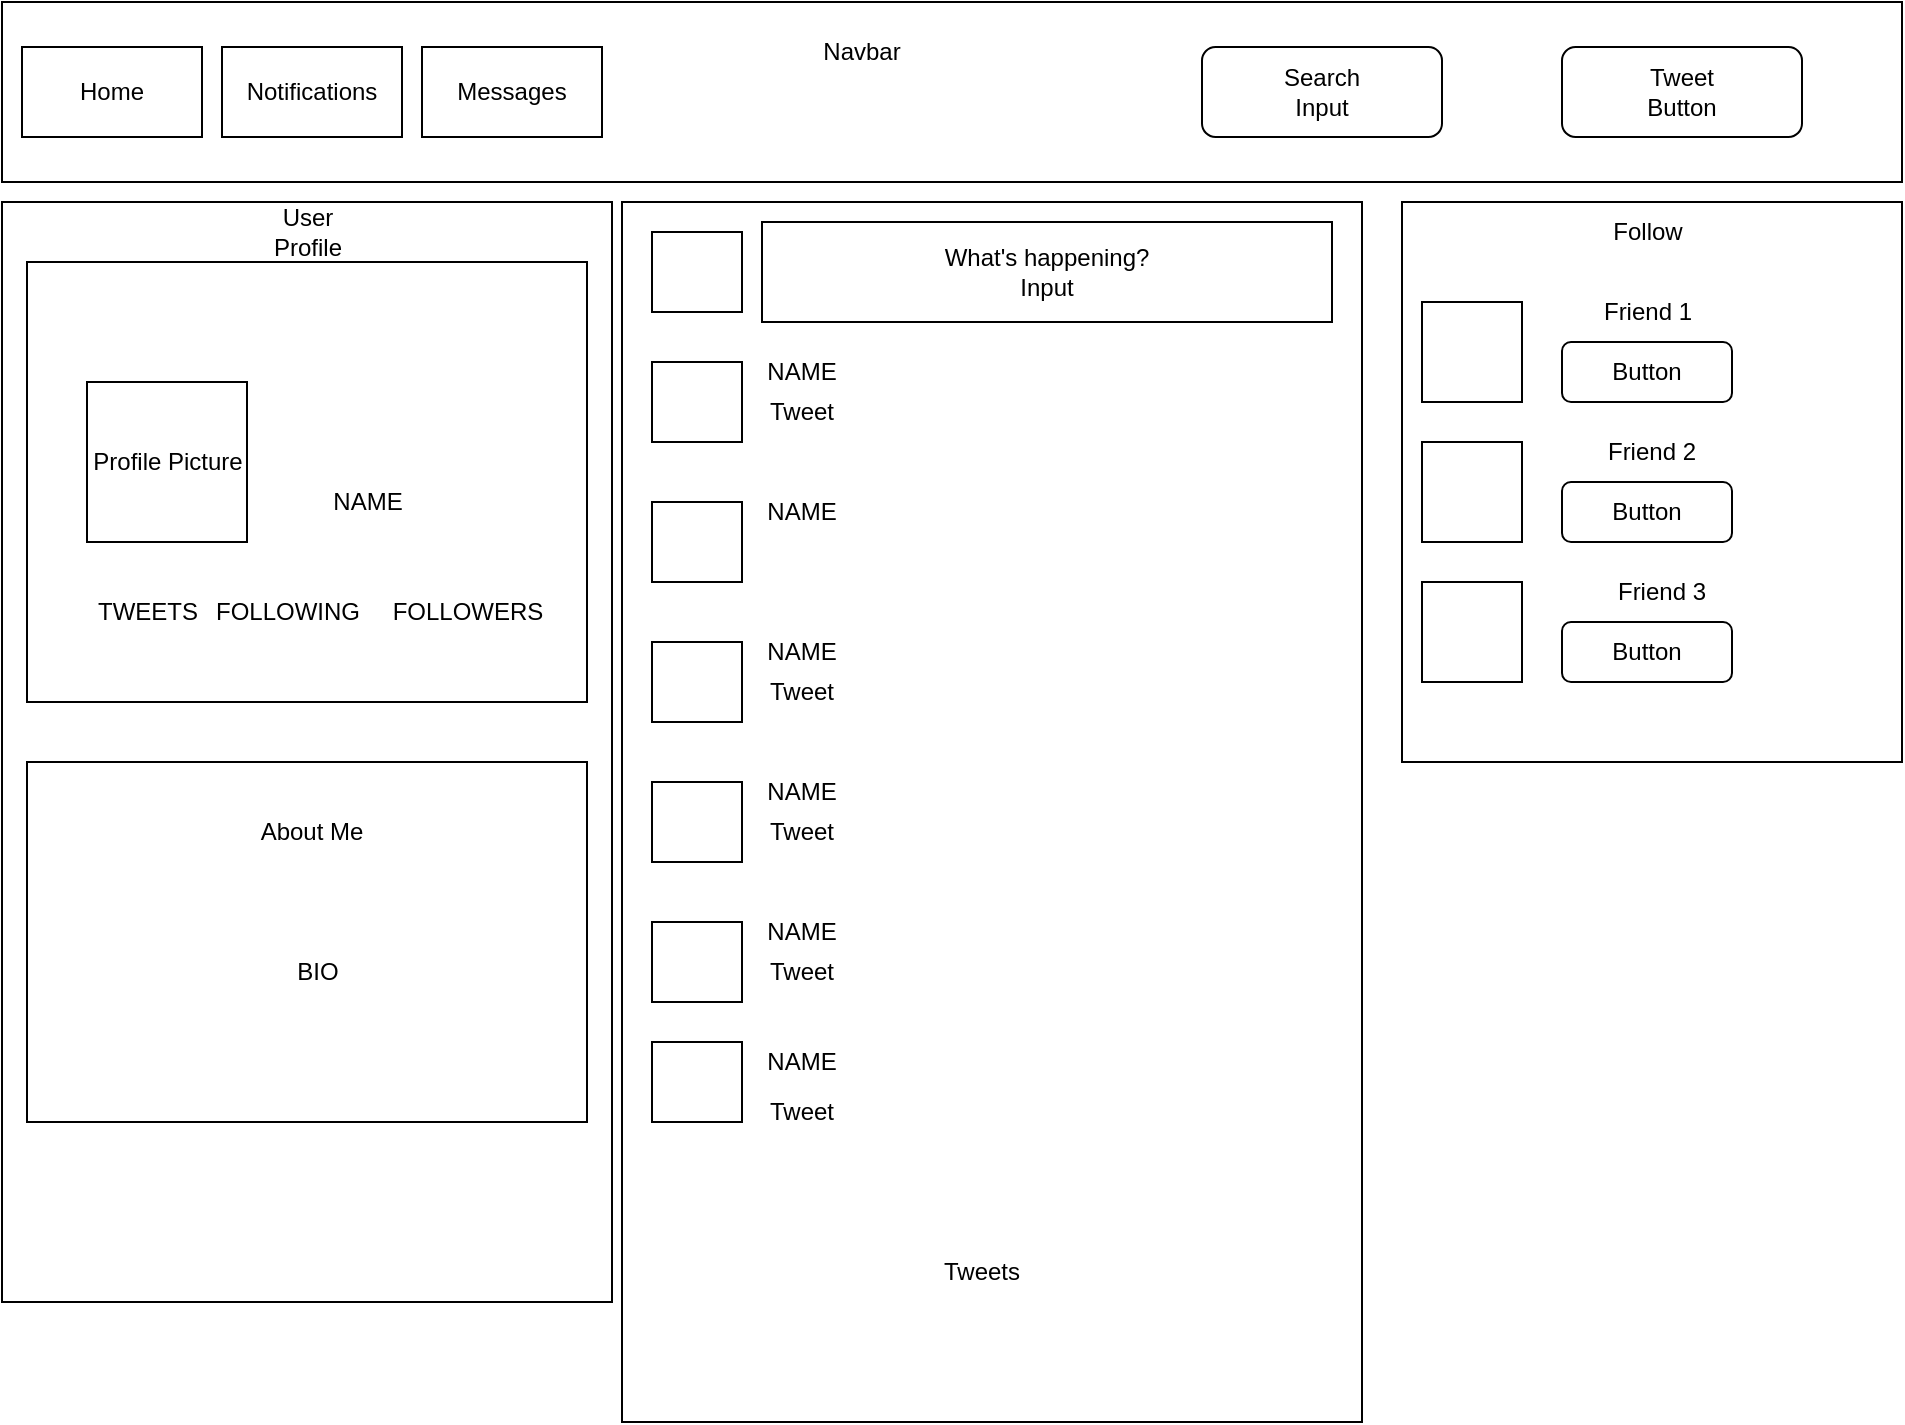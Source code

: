 <mxfile>
    <diagram id="pcY6LIEq_Bat3swL9qSN" name="Page-1">
        <mxGraphModel dx="1402" dy="599" grid="1" gridSize="10" guides="1" tooltips="1" connect="1" arrows="1" fold="1" page="1" pageScale="1" pageWidth="850" pageHeight="1100" math="0" shadow="0">
            <root>
                <mxCell id="0"/>
                <mxCell id="1" parent="0"/>
                <mxCell id="2" value="" style="rounded=0;whiteSpace=wrap;html=1;" parent="1" vertex="1">
                    <mxGeometry x="60" y="20" width="950" height="90" as="geometry"/>
                </mxCell>
                <mxCell id="3" value="Navbar" style="text;html=1;strokeColor=none;fillColor=none;align=center;verticalAlign=middle;whiteSpace=wrap;rounded=0;" parent="1" vertex="1">
                    <mxGeometry x="460" y="30" width="60" height="30" as="geometry"/>
                </mxCell>
                <mxCell id="4" value="Home" style="rounded=0;whiteSpace=wrap;html=1;" parent="1" vertex="1">
                    <mxGeometry x="70" y="42.5" width="90" height="45" as="geometry"/>
                </mxCell>
                <mxCell id="5" value="Notifications" style="rounded=0;whiteSpace=wrap;html=1;" parent="1" vertex="1">
                    <mxGeometry x="170" y="42.5" width="90" height="45" as="geometry"/>
                </mxCell>
                <mxCell id="6" value="Messages" style="rounded=0;whiteSpace=wrap;html=1;" parent="1" vertex="1">
                    <mxGeometry x="270" y="42.5" width="90" height="45" as="geometry"/>
                </mxCell>
                <mxCell id="7" value="Search&lt;br&gt;Input" style="rounded=1;whiteSpace=wrap;html=1;" parent="1" vertex="1">
                    <mxGeometry x="660" y="42.5" width="120" height="45" as="geometry"/>
                </mxCell>
                <mxCell id="8" value="Tweet&lt;br&gt;Button" style="rounded=1;whiteSpace=wrap;html=1;" parent="1" vertex="1">
                    <mxGeometry x="840" y="42.5" width="120" height="45" as="geometry"/>
                </mxCell>
                <mxCell id="22" value="" style="rounded=0;whiteSpace=wrap;html=1;" vertex="1" parent="1">
                    <mxGeometry x="60" y="120" width="305" height="550" as="geometry"/>
                </mxCell>
                <mxCell id="9" value="" style="rounded=0;whiteSpace=wrap;html=1;" parent="1" vertex="1">
                    <mxGeometry x="72.5" y="150" width="280" height="220" as="geometry"/>
                </mxCell>
                <mxCell id="10" value="Profile Picture" style="whiteSpace=wrap;html=1;aspect=fixed;" vertex="1" parent="1">
                    <mxGeometry x="102.5" y="210" width="80" height="80" as="geometry"/>
                </mxCell>
                <mxCell id="12" value="TWEETS" style="text;html=1;strokeColor=none;fillColor=none;align=center;verticalAlign=middle;whiteSpace=wrap;rounded=0;" vertex="1" parent="1">
                    <mxGeometry x="102.5" y="310" width="60" height="30" as="geometry"/>
                </mxCell>
                <mxCell id="14" value="FOLLOWERS" style="text;html=1;strokeColor=none;fillColor=none;align=center;verticalAlign=middle;whiteSpace=wrap;rounded=0;" vertex="1" parent="1">
                    <mxGeometry x="262.5" y="310" width="60" height="30" as="geometry"/>
                </mxCell>
                <mxCell id="16" value="NAME" style="text;html=1;strokeColor=none;fillColor=none;align=center;verticalAlign=middle;whiteSpace=wrap;rounded=0;" vertex="1" parent="1">
                    <mxGeometry x="202.5" y="250" width="80" height="40" as="geometry"/>
                </mxCell>
                <mxCell id="19" value="FOLLOWING" style="text;html=1;strokeColor=none;fillColor=none;align=center;verticalAlign=middle;whiteSpace=wrap;rounded=0;" vertex="1" parent="1">
                    <mxGeometry x="172.5" y="310" width="60" height="30" as="geometry"/>
                </mxCell>
                <mxCell id="20" value="" style="rounded=0;whiteSpace=wrap;html=1;" vertex="1" parent="1">
                    <mxGeometry x="72.5" y="400" width="280" height="180" as="geometry"/>
                </mxCell>
                <mxCell id="21" value="BIO" style="text;html=1;strokeColor=none;fillColor=none;align=center;verticalAlign=middle;whiteSpace=wrap;rounded=0;" vertex="1" parent="1">
                    <mxGeometry x="152.5" y="460" width="130" height="90" as="geometry"/>
                </mxCell>
                <mxCell id="23" value="About Me" style="text;html=1;strokeColor=none;fillColor=none;align=center;verticalAlign=middle;whiteSpace=wrap;rounded=0;" vertex="1" parent="1">
                    <mxGeometry x="185" y="420" width="60" height="30" as="geometry"/>
                </mxCell>
                <mxCell id="24" value="" style="rounded=0;whiteSpace=wrap;html=1;" vertex="1" parent="1">
                    <mxGeometry x="370" y="120" width="370" height="610" as="geometry"/>
                </mxCell>
                <mxCell id="25" value="What's happening?&lt;br&gt;Input" style="rounded=0;whiteSpace=wrap;html=1;" vertex="1" parent="1">
                    <mxGeometry x="440" y="130" width="285" height="50" as="geometry"/>
                </mxCell>
                <mxCell id="26" value="" style="rounded=0;whiteSpace=wrap;html=1;" vertex="1" parent="1">
                    <mxGeometry x="385" y="200" width="45" height="40" as="geometry"/>
                </mxCell>
                <mxCell id="28" value="NAME" style="text;html=1;strokeColor=none;fillColor=none;align=center;verticalAlign=middle;whiteSpace=wrap;rounded=0;" vertex="1" parent="1">
                    <mxGeometry x="430" y="190" width="60" height="30" as="geometry"/>
                </mxCell>
                <mxCell id="29" value="Tweet" style="text;html=1;strokeColor=none;fillColor=none;align=center;verticalAlign=middle;whiteSpace=wrap;rounded=0;" vertex="1" parent="1">
                    <mxGeometry x="430" y="210" width="60" height="30" as="geometry"/>
                </mxCell>
                <mxCell id="31" value="" style="rounded=0;whiteSpace=wrap;html=1;" vertex="1" parent="1">
                    <mxGeometry x="385" y="270" width="45" height="40" as="geometry"/>
                </mxCell>
                <mxCell id="32" value="" style="rounded=0;whiteSpace=wrap;html=1;" vertex="1" parent="1">
                    <mxGeometry x="385" y="340" width="45" height="40" as="geometry"/>
                </mxCell>
                <mxCell id="33" value="" style="rounded=0;whiteSpace=wrap;html=1;" vertex="1" parent="1">
                    <mxGeometry x="385" y="410" width="45" height="40" as="geometry"/>
                </mxCell>
                <mxCell id="34" value="" style="rounded=0;whiteSpace=wrap;html=1;" vertex="1" parent="1">
                    <mxGeometry x="385" y="480" width="45" height="40" as="geometry"/>
                </mxCell>
                <mxCell id="36" value="NAME" style="text;html=1;strokeColor=none;fillColor=none;align=center;verticalAlign=middle;whiteSpace=wrap;rounded=0;" vertex="1" parent="1">
                    <mxGeometry x="430" y="260" width="60" height="30" as="geometry"/>
                </mxCell>
                <mxCell id="38" value="NAME" style="text;html=1;strokeColor=none;fillColor=none;align=center;verticalAlign=middle;whiteSpace=wrap;rounded=0;" vertex="1" parent="1">
                    <mxGeometry x="430" y="330" width="60" height="30" as="geometry"/>
                </mxCell>
                <mxCell id="39" value="Tweet" style="text;html=1;strokeColor=none;fillColor=none;align=center;verticalAlign=middle;whiteSpace=wrap;rounded=0;" vertex="1" parent="1">
                    <mxGeometry x="430" y="350" width="60" height="30" as="geometry"/>
                </mxCell>
                <mxCell id="40" value="NAME" style="text;html=1;strokeColor=none;fillColor=none;align=center;verticalAlign=middle;whiteSpace=wrap;rounded=0;" vertex="1" parent="1">
                    <mxGeometry x="430" y="400" width="60" height="30" as="geometry"/>
                </mxCell>
                <mxCell id="41" value="Tweet" style="text;html=1;strokeColor=none;fillColor=none;align=center;verticalAlign=middle;whiteSpace=wrap;rounded=0;" vertex="1" parent="1">
                    <mxGeometry x="430" y="420" width="60" height="30" as="geometry"/>
                </mxCell>
                <mxCell id="42" value="NAME" style="text;html=1;strokeColor=none;fillColor=none;align=center;verticalAlign=middle;whiteSpace=wrap;rounded=0;" vertex="1" parent="1">
                    <mxGeometry x="430" y="470" width="60" height="30" as="geometry"/>
                </mxCell>
                <mxCell id="43" value="Tweet" style="text;html=1;strokeColor=none;fillColor=none;align=center;verticalAlign=middle;whiteSpace=wrap;rounded=0;" vertex="1" parent="1">
                    <mxGeometry x="430" y="490" width="60" height="30" as="geometry"/>
                </mxCell>
                <mxCell id="44" value="Tweets" style="text;html=1;strokeColor=none;fillColor=none;align=center;verticalAlign=middle;whiteSpace=wrap;rounded=0;" vertex="1" parent="1">
                    <mxGeometry x="500" y="630" width="100" height="50" as="geometry"/>
                </mxCell>
                <mxCell id="47" value="" style="rounded=0;whiteSpace=wrap;html=1;" vertex="1" parent="1">
                    <mxGeometry x="760" y="120" width="250" height="280" as="geometry"/>
                </mxCell>
                <mxCell id="48" value="" style="rounded=0;whiteSpace=wrap;html=1;" vertex="1" parent="1">
                    <mxGeometry x="770" y="170" width="50" height="50" as="geometry"/>
                </mxCell>
                <mxCell id="49" value="" style="rounded=0;whiteSpace=wrap;html=1;" vertex="1" parent="1">
                    <mxGeometry x="385" y="135" width="45" height="40" as="geometry"/>
                </mxCell>
                <mxCell id="51" value="Button" style="rounded=1;whiteSpace=wrap;html=1;" vertex="1" parent="1">
                    <mxGeometry x="840" y="190" width="85" height="30" as="geometry"/>
                </mxCell>
                <mxCell id="52" value="" style="rounded=0;whiteSpace=wrap;html=1;" vertex="1" parent="1">
                    <mxGeometry x="385" y="540" width="45" height="40" as="geometry"/>
                </mxCell>
                <mxCell id="53" value="NAME" style="text;html=1;strokeColor=none;fillColor=none;align=center;verticalAlign=middle;whiteSpace=wrap;rounded=0;" vertex="1" parent="1">
                    <mxGeometry x="430" y="535" width="60" height="30" as="geometry"/>
                </mxCell>
                <mxCell id="54" value="Tweet" style="text;html=1;strokeColor=none;fillColor=none;align=center;verticalAlign=middle;whiteSpace=wrap;rounded=0;" vertex="1" parent="1">
                    <mxGeometry x="430" y="560" width="60" height="30" as="geometry"/>
                </mxCell>
                <mxCell id="56" value="Follow" style="text;html=1;strokeColor=none;fillColor=none;align=center;verticalAlign=middle;whiteSpace=wrap;rounded=0;" vertex="1" parent="1">
                    <mxGeometry x="832.5" y="120" width="100" height="30" as="geometry"/>
                </mxCell>
                <mxCell id="57" value="Friend 1" style="text;html=1;strokeColor=none;fillColor=none;align=center;verticalAlign=middle;whiteSpace=wrap;rounded=0;" vertex="1" parent="1">
                    <mxGeometry x="832.5" y="160" width="100" height="30" as="geometry"/>
                </mxCell>
                <mxCell id="58" value="" style="rounded=0;whiteSpace=wrap;html=1;" vertex="1" parent="1">
                    <mxGeometry x="770" y="240" width="50" height="50" as="geometry"/>
                </mxCell>
                <mxCell id="59" value="Button" style="rounded=1;whiteSpace=wrap;html=1;" vertex="1" parent="1">
                    <mxGeometry x="840" y="260" width="85" height="30" as="geometry"/>
                </mxCell>
                <mxCell id="60" value="Friend 2" style="text;html=1;strokeColor=none;fillColor=none;align=center;verticalAlign=middle;whiteSpace=wrap;rounded=0;" vertex="1" parent="1">
                    <mxGeometry x="835" y="230" width="100" height="30" as="geometry"/>
                </mxCell>
                <mxCell id="61" value="" style="rounded=0;whiteSpace=wrap;html=1;" vertex="1" parent="1">
                    <mxGeometry x="770" y="310" width="50" height="50" as="geometry"/>
                </mxCell>
                <mxCell id="62" value="Button" style="rounded=1;whiteSpace=wrap;html=1;" vertex="1" parent="1">
                    <mxGeometry x="840" y="330" width="85" height="30" as="geometry"/>
                </mxCell>
                <mxCell id="63" value="Friend 3" style="text;html=1;strokeColor=none;fillColor=none;align=center;verticalAlign=middle;whiteSpace=wrap;rounded=0;" vertex="1" parent="1">
                    <mxGeometry x="840" y="300" width="100" height="30" as="geometry"/>
                </mxCell>
                <mxCell id="64" value="User Profile" style="text;html=1;strokeColor=none;fillColor=none;align=center;verticalAlign=middle;whiteSpace=wrap;rounded=0;" vertex="1" parent="1">
                    <mxGeometry x="182.5" y="120" width="60" height="30" as="geometry"/>
                </mxCell>
            </root>
        </mxGraphModel>
    </diagram>
</mxfile>